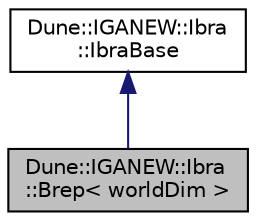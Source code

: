 digraph "Dune::IGANEW::Ibra::Brep&lt; worldDim &gt;"
{
 // LATEX_PDF_SIZE
  edge [fontname="Helvetica",fontsize="10",labelfontname="Helvetica",labelfontsize="10"];
  node [fontname="Helvetica",fontsize="10",shape=record];
  Node1 [label="Dune::IGANEW::Ibra\l::Brep\< worldDim \>",height=0.2,width=0.4,color="black", fillcolor="grey75", style="filled", fontcolor="black",tooltip=" "];
  Node2 -> Node1 [dir="back",color="midnightblue",fontsize="10",style="solid",fontname="Helvetica"];
  Node2 [label="Dune::IGANEW::Ibra\l::IbraBase",height=0.2,width=0.4,color="black", fillcolor="white", style="filled",URL="$d4/d0e/a01272.html",tooltip=" "];
}
